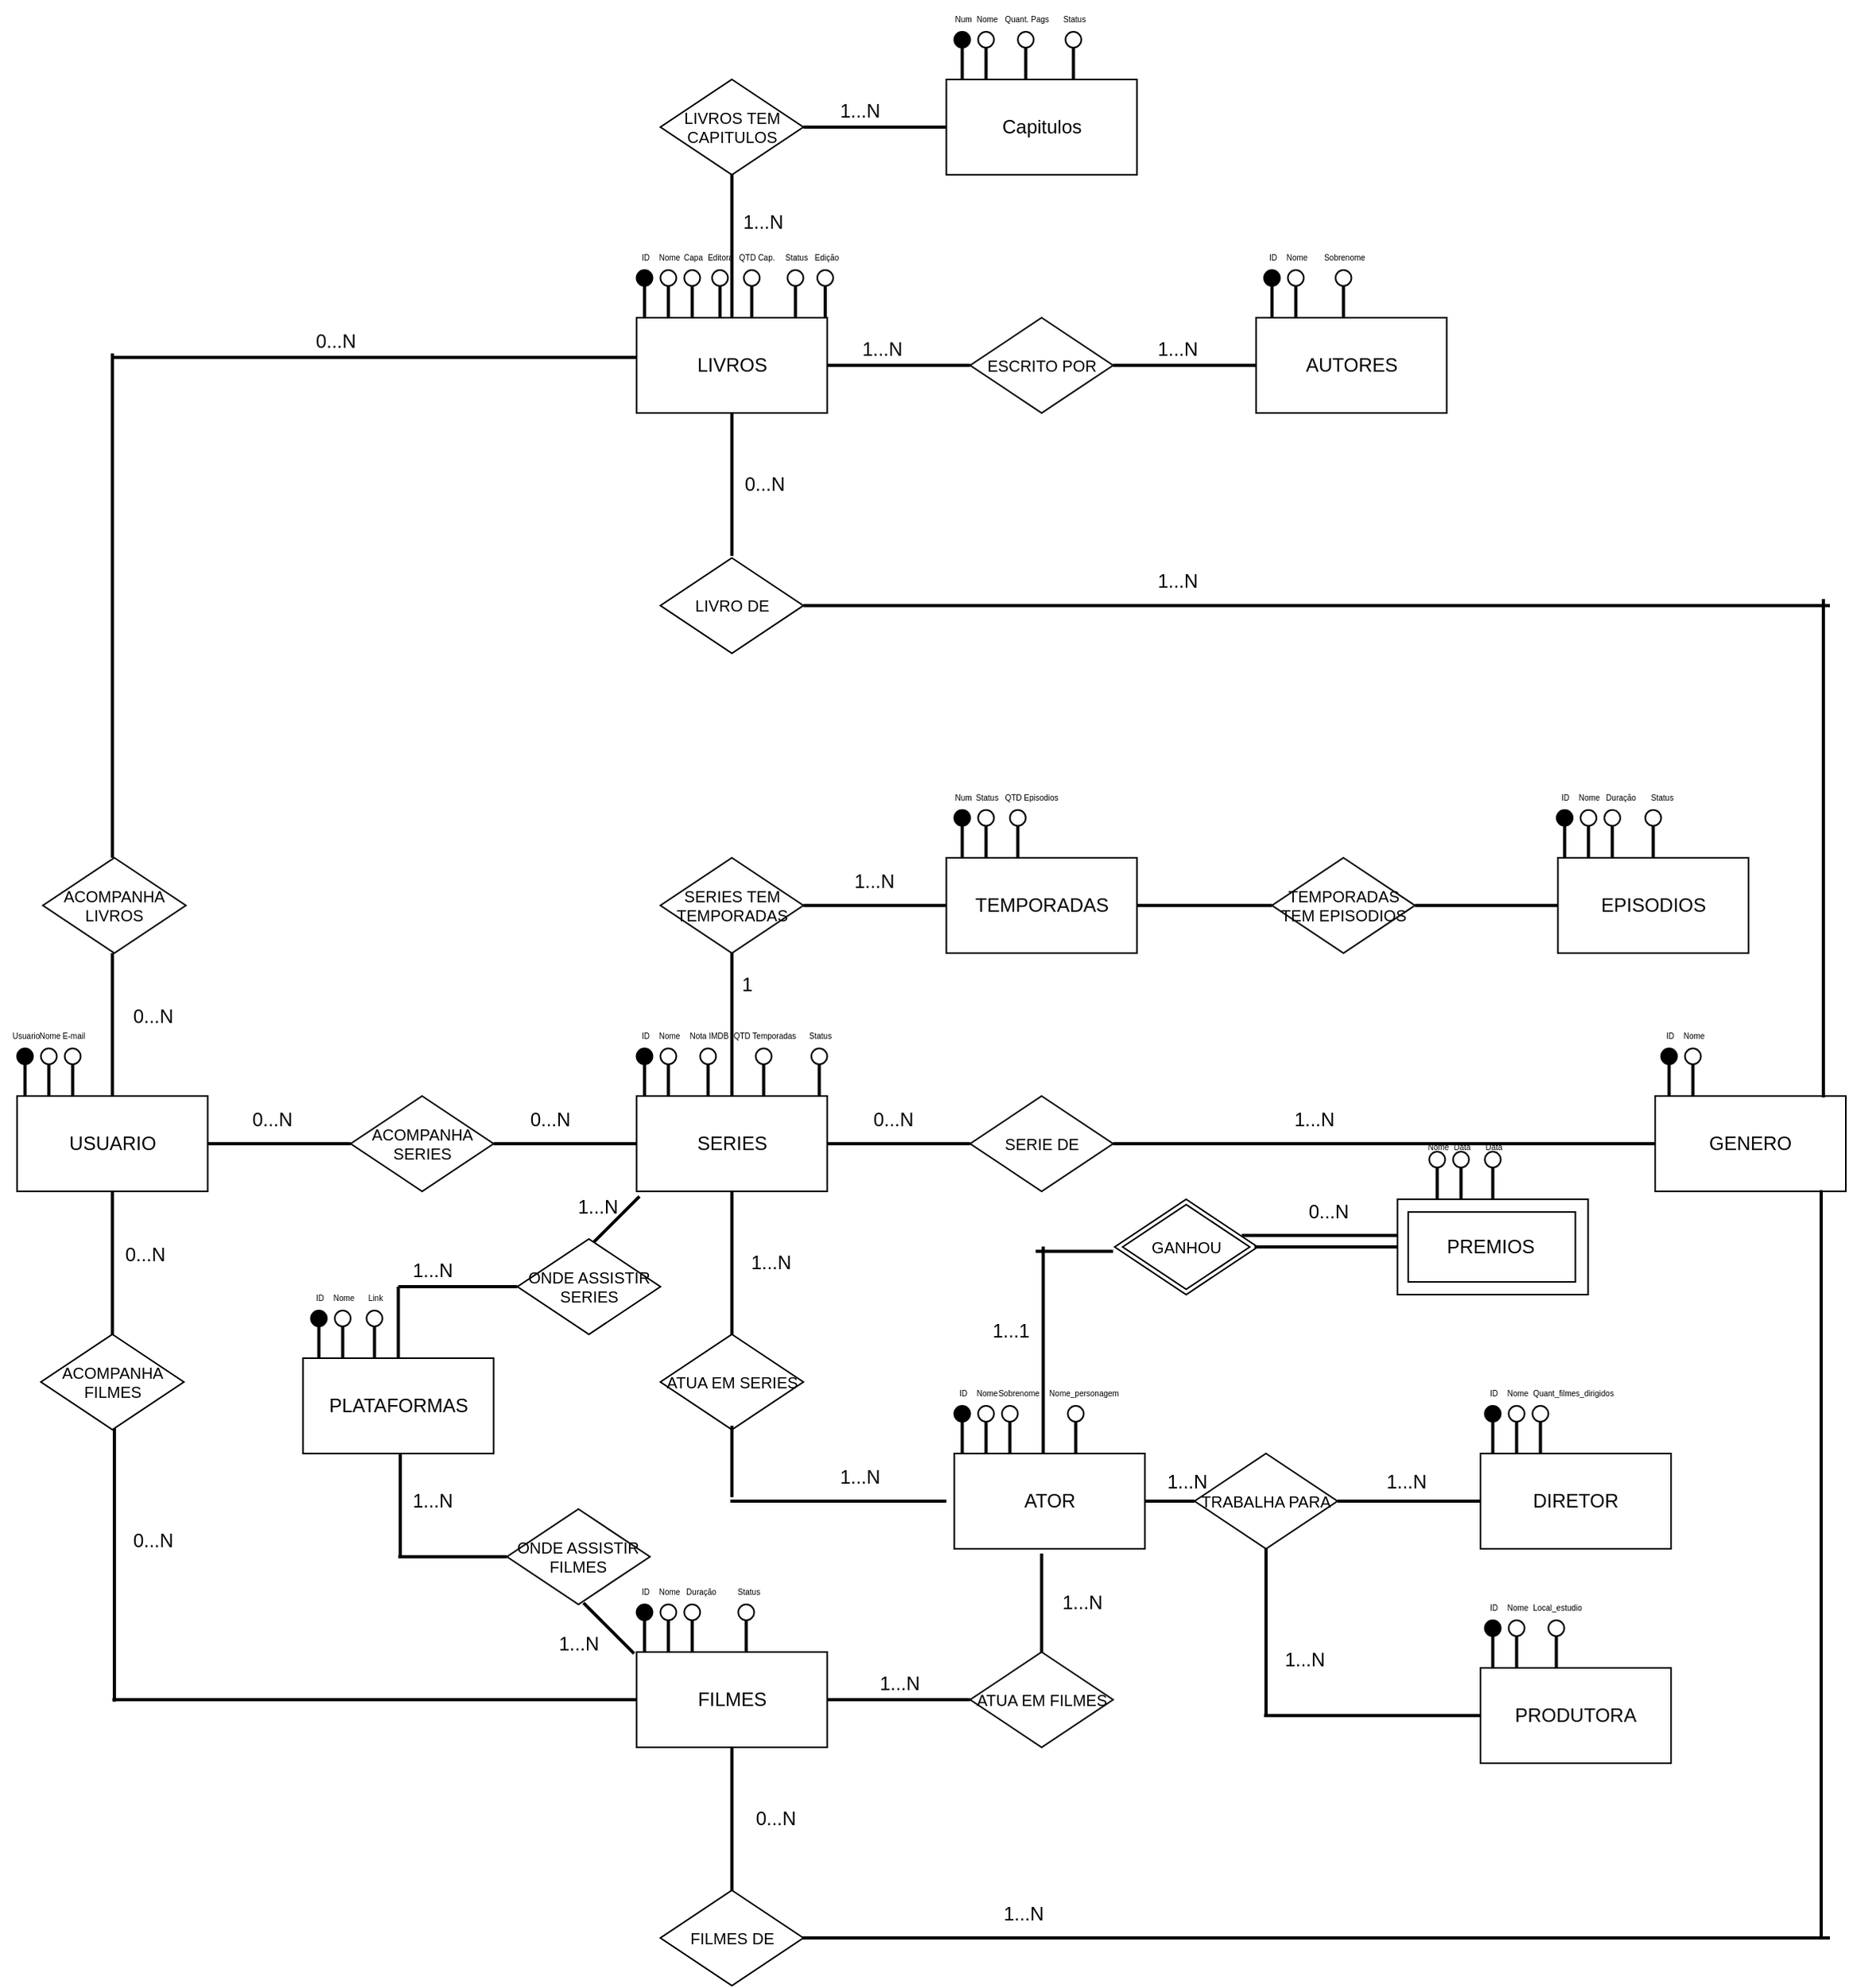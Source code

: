 <mxfile version="15.5.6" type="device"><diagram id="FhqK26dGD_tRWgNJcANQ" name="Page-1"><mxGraphModel dx="973" dy="522" grid="1" gridSize="10" guides="1" tooltips="1" connect="1" arrows="1" fold="1" page="1" pageScale="1" pageWidth="1200" pageHeight="1920" math="0" shadow="0"><root><mxCell id="0"/><mxCell id="1" parent="0"/><mxCell id="alQn8loE-eCdMeMLhMl_-1" value="USUARIO" style="rounded=0;whiteSpace=wrap;html=1;" parent="1" vertex="1"><mxGeometry x="18.75" y="700" width="120" height="60" as="geometry"/></mxCell><mxCell id="alQn8loE-eCdMeMLhMl_-7" value="" style="line;strokeWidth=2;html=1;rotation=-90;" parent="1" vertex="1"><mxGeometry x="13.75" y="685" width="20" height="10" as="geometry"/></mxCell><mxCell id="alQn8loE-eCdMeMLhMl_-8" value="" style="ellipse;whiteSpace=wrap;html=1;aspect=fixed;fillColor=#000000;" parent="1" vertex="1"><mxGeometry x="18.75" y="670" width="10" height="10" as="geometry"/></mxCell><mxCell id="alQn8loE-eCdMeMLhMl_-9" value="" style="line;strokeWidth=2;html=1;rotation=-90;" parent="1" vertex="1"><mxGeometry x="28.75" y="685" width="20" height="10" as="geometry"/></mxCell><mxCell id="alQn8loE-eCdMeMLhMl_-10" value="" style="ellipse;whiteSpace=wrap;html=1;aspect=fixed;" parent="1" vertex="1"><mxGeometry x="33.75" y="670" width="10" height="10" as="geometry"/></mxCell><mxCell id="alQn8loE-eCdMeMLhMl_-11" value="&lt;font style=&quot;font-size: 5px&quot;&gt;Usuario&lt;/font&gt;" style="text;html=1;align=center;verticalAlign=middle;resizable=0;points=[];autosize=1;strokeColor=none;fillColor=none;" parent="1" vertex="1"><mxGeometry x="8.75" y="650" width="30" height="20" as="geometry"/></mxCell><mxCell id="alQn8loE-eCdMeMLhMl_-12" value="&lt;font style=&quot;font-size: 5px&quot;&gt;Nome&lt;/font&gt;" style="text;html=1;align=center;verticalAlign=middle;resizable=0;points=[];autosize=1;strokeColor=none;fillColor=none;" parent="1" vertex="1"><mxGeometry x="23.75" y="650" width="30" height="20" as="geometry"/></mxCell><mxCell id="alQn8loE-eCdMeMLhMl_-15" value="" style="line;strokeWidth=2;html=1;fontSize=5;fillColor=#FFFFFF;" parent="1" vertex="1"><mxGeometry x="138.75" y="725" width="90" height="10" as="geometry"/></mxCell><mxCell id="crz9OLznxYXrLXyvJfc8-2" value="SERIES" style="rounded=0;whiteSpace=wrap;html=1;" parent="1" vertex="1"><mxGeometry x="408.75" y="700" width="120" height="60" as="geometry"/></mxCell><mxCell id="crz9OLznxYXrLXyvJfc8-13" value="" style="line;strokeWidth=2;html=1;fontSize=5;fillColor=#FFFFFF;" parent="1" vertex="1"><mxGeometry x="528.75" y="1075" width="90" height="10" as="geometry"/></mxCell><mxCell id="crz9OLznxYXrLXyvJfc8-27" value="&lt;font size=&quot;1&quot;&gt;ACOMPANHA&lt;br&gt;SERIES&lt;br&gt;&lt;/font&gt;" style="rhombus;whiteSpace=wrap;html=1;fontSize=5;fillColor=#FFFFFF;" parent="1" vertex="1"><mxGeometry x="228.75" y="700" width="90" height="60" as="geometry"/></mxCell><mxCell id="crz9OLznxYXrLXyvJfc8-28" value="" style="line;strokeWidth=2;html=1;fontSize=5;fillColor=#FFFFFF;" parent="1" vertex="1"><mxGeometry x="318.75" y="725" width="90" height="10" as="geometry"/></mxCell><mxCell id="crz9OLznxYXrLXyvJfc8-30" value="&lt;font size=&quot;1&quot;&gt;ATUA EM SERIES&lt;/font&gt;" style="rhombus;whiteSpace=wrap;html=1;fontSize=5;fillColor=#FFFFFF;" parent="1" vertex="1"><mxGeometry x="423.75" y="850" width="90" height="60" as="geometry"/></mxCell><mxCell id="crz9OLznxYXrLXyvJfc8-31" value="" style="line;strokeWidth=2;html=1;fontSize=5;fillColor=#FFFFFF;" parent="1" vertex="1"><mxGeometry x="467.75" y="950" width="136" height="10" as="geometry"/></mxCell><mxCell id="crz9OLznxYXrLXyvJfc8-32" value="ATOR" style="rounded=0;whiteSpace=wrap;html=1;" parent="1" vertex="1"><mxGeometry x="608.75" y="925" width="120" height="60" as="geometry"/></mxCell><mxCell id="crz9OLznxYXrLXyvJfc8-34" value="" style="line;strokeWidth=2;html=1;fontSize=5;fillColor=#FFFFFF;" parent="1" vertex="1"><mxGeometry x="513.75" y="575" width="90" height="10" as="geometry"/></mxCell><mxCell id="crz9OLznxYXrLXyvJfc8-35" value="&lt;font size=&quot;1&quot;&gt;SERIES TEM TEMPORADAS&lt;/font&gt;" style="rhombus;whiteSpace=wrap;html=1;fontSize=5;fillColor=#FFFFFF;" parent="1" vertex="1"><mxGeometry x="423.75" y="550" width="90" height="60" as="geometry"/></mxCell><mxCell id="crz9OLznxYXrLXyvJfc8-36" value="" style="line;strokeWidth=2;html=1;fontSize=5;fillColor=#FFFFFF;" parent="1" vertex="1"><mxGeometry x="718.75" y="575" width="90" height="10" as="geometry"/></mxCell><mxCell id="crz9OLznxYXrLXyvJfc8-37" value="" style="line;strokeWidth=2;html=1;fontSize=5;fillColor=#FFFFFF;rotation=-90;" parent="1" vertex="1"><mxGeometry x="423.75" y="650" width="90" height="10" as="geometry"/></mxCell><mxCell id="crz9OLznxYXrLXyvJfc8-38" value="TEMPORADAS" style="rounded=0;whiteSpace=wrap;html=1;" parent="1" vertex="1"><mxGeometry x="603.75" y="550" width="120" height="60" as="geometry"/></mxCell><mxCell id="crz9OLznxYXrLXyvJfc8-40" value="&lt;font size=&quot;1&quot;&gt;TEMPORADAS TEM EPISODIOS&lt;/font&gt;" style="rhombus;whiteSpace=wrap;html=1;fontSize=5;fillColor=#FFFFFF;" parent="1" vertex="1"><mxGeometry x="808.75" y="550" width="90" height="60" as="geometry"/></mxCell><mxCell id="crz9OLznxYXrLXyvJfc8-41" value="" style="line;strokeWidth=2;html=1;fontSize=5;fillColor=#FFFFFF;" parent="1" vertex="1"><mxGeometry x="898.75" y="575" width="90" height="10" as="geometry"/></mxCell><mxCell id="crz9OLznxYXrLXyvJfc8-42" value="EPISODIOS" style="rounded=0;whiteSpace=wrap;html=1;" parent="1" vertex="1"><mxGeometry x="988.75" y="550" width="120" height="60" as="geometry"/></mxCell><mxCell id="crz9OLznxYXrLXyvJfc8-46" value="GENERO" style="rounded=0;whiteSpace=wrap;html=1;" parent="1" vertex="1"><mxGeometry x="1050" y="700" width="120" height="60" as="geometry"/></mxCell><mxCell id="crz9OLznxYXrLXyvJfc8-47" value="" style="line;strokeWidth=2;html=1;fontSize=5;fillColor=#FFFFFF;rotation=-90;" parent="1" vertex="1"><mxGeometry x="-6.25" y="990" width="172.5" height="10" as="geometry"/></mxCell><mxCell id="crz9OLznxYXrLXyvJfc8-48" value="FILMES" style="rounded=0;whiteSpace=wrap;html=1;" parent="1" vertex="1"><mxGeometry x="408.75" y="1050" width="120" height="60" as="geometry"/></mxCell><mxCell id="crz9OLznxYXrLXyvJfc8-49" value="" style="line;strokeWidth=2;html=1;fontSize=5;fillColor=#FFFFFF;" parent="1" vertex="1"><mxGeometry x="78.75" y="1075" width="330" height="10" as="geometry"/></mxCell><mxCell id="crz9OLznxYXrLXyvJfc8-53" value="" style="line;strokeWidth=2;html=1;fontSize=5;fillColor=#FFFFFF;rotation=-90;" parent="1" vertex="1"><mxGeometry x="423.75" y="1150" width="90" height="10" as="geometry"/></mxCell><mxCell id="crz9OLznxYXrLXyvJfc8-54" value="" style="line;strokeWidth=2;html=1;fontSize=5;fillColor=#FFFFFF;rotation=-90;" parent="1" vertex="1"><mxGeometry x="632.26" y="1014.46" width="62.97" height="10" as="geometry"/></mxCell><mxCell id="crz9OLznxYXrLXyvJfc8-55" value="" style="line;strokeWidth=2;html=1;fontSize=5;fillColor=#FFFFFF;rotation=90;" parent="1" vertex="1"><mxGeometry x="33.75" y="800" width="90" height="10" as="geometry"/></mxCell><mxCell id="crz9OLznxYXrLXyvJfc8-56" value="&lt;font size=&quot;1&quot;&gt;ACOMPANHA&lt;br&gt;FILMES&lt;br&gt;&lt;/font&gt;" style="rhombus;whiteSpace=wrap;html=1;fontSize=5;fillColor=#FFFFFF;" parent="1" vertex="1"><mxGeometry x="33.75" y="850" width="90" height="60" as="geometry"/></mxCell><mxCell id="crz9OLznxYXrLXyvJfc8-78" value="" style="line;strokeWidth=2;html=1;fontSize=5;fillColor=#FFFFFF;rotation=-90;" parent="1" vertex="1"><mxGeometry x="446.25" y="925" width="45" height="10" as="geometry"/></mxCell><mxCell id="crz9OLznxYXrLXyvJfc8-80" value="&lt;font size=&quot;1&quot;&gt;GANHOU&lt;/font&gt;" style="rhombus;whiteSpace=wrap;html=1;fontSize=5;fillColor=#FFFFFF;" parent="1" vertex="1"><mxGeometry x="709.74" y="765" width="90" height="60" as="geometry"/></mxCell><mxCell id="crz9OLznxYXrLXyvJfc8-81" value="" style="line;strokeWidth=2;html=1;fontSize=5;fillColor=#FFFFFF;" parent="1" vertex="1"><mxGeometry x="728.75" y="950" width="31.25" height="10" as="geometry"/></mxCell><mxCell id="crz9OLznxYXrLXyvJfc8-82" value="PREMIOS" style="rounded=0;whiteSpace=wrap;html=1;" parent="1" vertex="1"><mxGeometry x="887.75" y="765" width="120" height="60" as="geometry"/></mxCell><mxCell id="crz9OLznxYXrLXyvJfc8-83" value="" style="line;strokeWidth=2;html=1;fontSize=5;fillColor=#FFFFFF;rotation=0;" parent="1" vertex="1"><mxGeometry x="797.75" y="790" width="90" height="10" as="geometry"/></mxCell><mxCell id="crz9OLznxYXrLXyvJfc8-85" value="&lt;font size=&quot;1&quot;&gt;ACOMPANHA&lt;br&gt;LIVROS&lt;br&gt;&lt;/font&gt;" style="rhombus;whiteSpace=wrap;html=1;fontSize=5;fillColor=#FFFFFF;" parent="1" vertex="1"><mxGeometry x="35" y="550" width="90" height="60" as="geometry"/></mxCell><mxCell id="crz9OLznxYXrLXyvJfc8-86" value="" style="line;strokeWidth=2;html=1;fontSize=5;fillColor=#FFFFFF;rotation=90;" parent="1" vertex="1"><mxGeometry x="33.75" y="650" width="90" height="10" as="geometry"/></mxCell><mxCell id="crz9OLznxYXrLXyvJfc8-87" value="" style="line;strokeWidth=2;html=1;fontSize=5;fillColor=#FFFFFF;rotation=90;" parent="1" vertex="1"><mxGeometry x="-80" y="386.25" width="317.5" height="10" as="geometry"/></mxCell><mxCell id="crz9OLznxYXrLXyvJfc8-88" value="" style="line;strokeWidth=2;html=1;fontSize=5;fillColor=#FFFFFF;" parent="1" vertex="1"><mxGeometry x="78.75" y="230" width="330" height="10" as="geometry"/></mxCell><mxCell id="crz9OLznxYXrLXyvJfc8-89" value="LIVROS" style="rounded=0;whiteSpace=wrap;html=1;" parent="1" vertex="1"><mxGeometry x="408.75" y="210" width="120" height="60" as="geometry"/></mxCell><mxCell id="crz9OLznxYXrLXyvJfc8-90" value="" style="line;strokeWidth=2;html=1;fontSize=5;fillColor=#FFFFFF;" parent="1" vertex="1"><mxGeometry x="528.75" y="235" width="90" height="10" as="geometry"/></mxCell><mxCell id="crz9OLznxYXrLXyvJfc8-91" value="&lt;font size=&quot;1&quot;&gt;ESCRITO POR&lt;/font&gt;" style="rhombus;whiteSpace=wrap;html=1;fontSize=5;fillColor=#FFFFFF;" parent="1" vertex="1"><mxGeometry x="618.75" y="210" width="90" height="60" as="geometry"/></mxCell><mxCell id="crz9OLznxYXrLXyvJfc8-92" value="" style="line;strokeWidth=2;html=1;fontSize=5;fillColor=#FFFFFF;" parent="1" vertex="1"><mxGeometry x="708.75" y="235" width="90" height="10" as="geometry"/></mxCell><mxCell id="crz9OLznxYXrLXyvJfc8-93" value="AUTORES" style="rounded=0;whiteSpace=wrap;html=1;" parent="1" vertex="1"><mxGeometry x="798.75" y="210" width="120" height="60" as="geometry"/></mxCell><mxCell id="crz9OLznxYXrLXyvJfc8-94" value="" style="line;strokeWidth=2;html=1;fontSize=5;fillColor=#FFFFFF;rotation=-90;" parent="1" vertex="1"><mxGeometry x="423.75" y="800" width="90" height="10" as="geometry"/></mxCell><mxCell id="crz9OLznxYXrLXyvJfc8-96" value="" style="line;strokeWidth=2;html=1;fontSize=5;fillColor=#FFFFFF;" parent="1" vertex="1"><mxGeometry x="528.75" y="725" width="90" height="10" as="geometry"/></mxCell><mxCell id="crz9OLznxYXrLXyvJfc8-97" value="&lt;font size=&quot;1&quot;&gt;SERIE DE&lt;/font&gt;" style="rhombus;whiteSpace=wrap;html=1;fontSize=5;fillColor=#FFFFFF;" parent="1" vertex="1"><mxGeometry x="618.75" y="700" width="90" height="60" as="geometry"/></mxCell><mxCell id="crz9OLznxYXrLXyvJfc8-98" value="" style="line;strokeWidth=2;html=1;fontSize=5;fillColor=#FFFFFF;" parent="1" vertex="1"><mxGeometry x="708.75" y="725" width="341.25" height="10" as="geometry"/></mxCell><mxCell id="crz9OLznxYXrLXyvJfc8-100" value="" style="line;strokeWidth=2;html=1;fontSize=5;fillColor=#FFFFFF;" parent="1" vertex="1"><mxGeometry x="508.75" y="1225" width="651.25" height="10" as="geometry"/></mxCell><mxCell id="crz9OLznxYXrLXyvJfc8-101" value="" style="line;strokeWidth=2;html=1;fontSize=5;fillColor=#FFFFFF;rotation=-90;" parent="1" vertex="1"><mxGeometry x="918.75" y="990" width="471.48" height="10" as="geometry"/></mxCell><mxCell id="crz9OLznxYXrLXyvJfc8-102" value="&lt;font size=&quot;1&quot;&gt;FILMES DE&lt;/font&gt;" style="rhombus;whiteSpace=wrap;html=1;fontSize=5;fillColor=#FFFFFF;" parent="1" vertex="1"><mxGeometry x="423.75" y="1200" width="90" height="60" as="geometry"/></mxCell><mxCell id="crz9OLznxYXrLXyvJfc8-103" value="" style="line;strokeWidth=2;html=1;fontSize=5;fillColor=#FFFFFF;rotation=-90;" parent="1" vertex="1"><mxGeometry x="423.75" y="310" width="90" height="10" as="geometry"/></mxCell><mxCell id="crz9OLznxYXrLXyvJfc8-104" value="&lt;font size=&quot;1&quot;&gt;LIVRO DE&lt;/font&gt;" style="rhombus;whiteSpace=wrap;html=1;fontSize=5;fillColor=#FFFFFF;" parent="1" vertex="1"><mxGeometry x="423.75" y="361.25" width="90" height="60" as="geometry"/></mxCell><mxCell id="crz9OLznxYXrLXyvJfc8-105" value="" style="line;strokeWidth=2;html=1;fontSize=5;fillColor=#FFFFFF;" parent="1" vertex="1"><mxGeometry x="513.75" y="386.25" width="646.25" height="10" as="geometry"/></mxCell><mxCell id="crz9OLznxYXrLXyvJfc8-106" value="" style="line;strokeWidth=2;html=1;fontSize=5;fillColor=#FFFFFF;rotation=-90;" parent="1" vertex="1"><mxGeometry x="999.01" y="539.01" width="313.75" height="10" as="geometry"/></mxCell><mxCell id="crz9OLznxYXrLXyvJfc8-107" value="&lt;font size=&quot;1&quot;&gt;ATUA EM FILMES&lt;/font&gt;" style="rhombus;whiteSpace=wrap;html=1;fontSize=5;fillColor=#FFFFFF;" parent="1" vertex="1"><mxGeometry x="618.75" y="1050" width="90" height="60" as="geometry"/></mxCell><mxCell id="qUfyD8qIqH7viFCoF7oH-1" value="" style="line;strokeWidth=2;html=1;rotation=-90;" parent="1" vertex="1"><mxGeometry x="43.75" y="685" width="20" height="10" as="geometry"/></mxCell><mxCell id="qUfyD8qIqH7viFCoF7oH-2" value="" style="ellipse;whiteSpace=wrap;html=1;aspect=fixed;" parent="1" vertex="1"><mxGeometry x="48.75" y="670" width="10" height="10" as="geometry"/></mxCell><mxCell id="qUfyD8qIqH7viFCoF7oH-3" value="&lt;font style=&quot;font-size: 5px&quot;&gt;E-mail&lt;/font&gt;" style="text;html=1;align=center;verticalAlign=middle;resizable=0;points=[];autosize=1;strokeColor=none;fillColor=none;" parent="1" vertex="1"><mxGeometry x="38.75" y="650" width="30" height="20" as="geometry"/></mxCell><mxCell id="qUfyD8qIqH7viFCoF7oH-4" value="" style="line;strokeWidth=2;html=1;rotation=-90;" parent="1" vertex="1"><mxGeometry x="403.75" y="195" width="20" height="10" as="geometry"/></mxCell><mxCell id="qUfyD8qIqH7viFCoF7oH-5" value="" style="ellipse;whiteSpace=wrap;html=1;aspect=fixed;fillColor=#000000;" parent="1" vertex="1"><mxGeometry x="408.75" y="180" width="10" height="10" as="geometry"/></mxCell><mxCell id="qUfyD8qIqH7viFCoF7oH-6" value="" style="line;strokeWidth=2;html=1;rotation=-90;" parent="1" vertex="1"><mxGeometry x="418.75" y="195" width="20" height="10" as="geometry"/></mxCell><mxCell id="qUfyD8qIqH7viFCoF7oH-7" value="" style="ellipse;whiteSpace=wrap;html=1;aspect=fixed;" parent="1" vertex="1"><mxGeometry x="423.75" y="180" width="10" height="10" as="geometry"/></mxCell><mxCell id="qUfyD8qIqH7viFCoF7oH-8" value="&lt;font style=&quot;font-size: 5px&quot;&gt;ID&lt;/font&gt;" style="text;html=1;align=center;verticalAlign=middle;resizable=0;points=[];autosize=1;strokeColor=none;fillColor=none;" parent="1" vertex="1"><mxGeometry x="403.75" y="160" width="20" height="20" as="geometry"/></mxCell><mxCell id="qUfyD8qIqH7viFCoF7oH-9" value="&lt;font style=&quot;font-size: 5px&quot;&gt;Nome&lt;/font&gt;" style="text;html=1;align=center;verticalAlign=middle;resizable=0;points=[];autosize=1;strokeColor=none;fillColor=none;" parent="1" vertex="1"><mxGeometry x="413.75" y="160" width="30" height="20" as="geometry"/></mxCell><mxCell id="qUfyD8qIqH7viFCoF7oH-10" value="" style="line;strokeWidth=2;html=1;rotation=-90;" parent="1" vertex="1"><mxGeometry x="433.75" y="195" width="20" height="10" as="geometry"/></mxCell><mxCell id="qUfyD8qIqH7viFCoF7oH-11" value="" style="ellipse;whiteSpace=wrap;html=1;aspect=fixed;" parent="1" vertex="1"><mxGeometry x="438.75" y="180" width="10" height="10" as="geometry"/></mxCell><mxCell id="qUfyD8qIqH7viFCoF7oH-12" value="&lt;font style=&quot;font-size: 5px&quot;&gt;Capa&lt;/font&gt;" style="text;html=1;align=center;verticalAlign=middle;resizable=0;points=[];autosize=1;strokeColor=none;fillColor=none;" parent="1" vertex="1"><mxGeometry x="428.75" y="160" width="30" height="20" as="geometry"/></mxCell><mxCell id="qUfyD8qIqH7viFCoF7oH-13" value="" style="line;strokeWidth=2;html=1;rotation=-90;" parent="1" vertex="1"><mxGeometry x="798.75" y="195" width="20" height="10" as="geometry"/></mxCell><mxCell id="qUfyD8qIqH7viFCoF7oH-14" value="" style="ellipse;whiteSpace=wrap;html=1;aspect=fixed;fillColor=#000000;" parent="1" vertex="1"><mxGeometry x="803.75" y="180" width="10" height="10" as="geometry"/></mxCell><mxCell id="qUfyD8qIqH7viFCoF7oH-15" value="" style="line;strokeWidth=2;html=1;rotation=-90;" parent="1" vertex="1"><mxGeometry x="813.75" y="195" width="20" height="10" as="geometry"/></mxCell><mxCell id="qUfyD8qIqH7viFCoF7oH-16" value="" style="ellipse;whiteSpace=wrap;html=1;aspect=fixed;" parent="1" vertex="1"><mxGeometry x="818.75" y="180" width="10" height="10" as="geometry"/></mxCell><mxCell id="qUfyD8qIqH7viFCoF7oH-17" value="&lt;font style=&quot;font-size: 5px&quot;&gt;ID&lt;/font&gt;" style="text;html=1;align=center;verticalAlign=middle;resizable=0;points=[];autosize=1;strokeColor=none;fillColor=none;" parent="1" vertex="1"><mxGeometry x="798.75" y="160" width="20" height="20" as="geometry"/></mxCell><mxCell id="qUfyD8qIqH7viFCoF7oH-18" value="&lt;font style=&quot;font-size: 5px&quot;&gt;Nome&lt;/font&gt;" style="text;html=1;align=center;verticalAlign=middle;resizable=0;points=[];autosize=1;strokeColor=none;fillColor=none;" parent="1" vertex="1"><mxGeometry x="808.75" y="160" width="30" height="20" as="geometry"/></mxCell><mxCell id="qUfyD8qIqH7viFCoF7oH-19" value="" style="line;strokeWidth=2;html=1;rotation=-90;" parent="1" vertex="1"><mxGeometry x="843.75" y="195" width="20" height="10" as="geometry"/></mxCell><mxCell id="qUfyD8qIqH7viFCoF7oH-20" value="" style="ellipse;whiteSpace=wrap;html=1;aspect=fixed;" parent="1" vertex="1"><mxGeometry x="848.75" y="180" width="10" height="10" as="geometry"/></mxCell><mxCell id="qUfyD8qIqH7viFCoF7oH-21" value="&lt;font style=&quot;font-size: 5px&quot;&gt;Sobrenome&lt;/font&gt;" style="text;html=1;align=center;verticalAlign=middle;resizable=0;points=[];autosize=1;strokeColor=none;fillColor=none;" parent="1" vertex="1"><mxGeometry x="833.75" y="160" width="40" height="20" as="geometry"/></mxCell><mxCell id="qUfyD8qIqH7viFCoF7oH-22" value="" style="line;strokeWidth=2;html=1;rotation=-90;" parent="1" vertex="1"><mxGeometry x="1048.75" y="685" width="20" height="10" as="geometry"/></mxCell><mxCell id="qUfyD8qIqH7viFCoF7oH-23" value="" style="ellipse;whiteSpace=wrap;html=1;aspect=fixed;fillColor=#000000;" parent="1" vertex="1"><mxGeometry x="1053.75" y="670" width="10" height="10" as="geometry"/></mxCell><mxCell id="qUfyD8qIqH7viFCoF7oH-24" value="" style="line;strokeWidth=2;html=1;rotation=-90;" parent="1" vertex="1"><mxGeometry x="1063.75" y="685" width="20" height="10" as="geometry"/></mxCell><mxCell id="qUfyD8qIqH7viFCoF7oH-25" value="" style="ellipse;whiteSpace=wrap;html=1;aspect=fixed;" parent="1" vertex="1"><mxGeometry x="1068.75" y="670" width="10" height="10" as="geometry"/></mxCell><mxCell id="qUfyD8qIqH7viFCoF7oH-26" value="&lt;font style=&quot;font-size: 5px&quot;&gt;ID&lt;/font&gt;" style="text;html=1;align=center;verticalAlign=middle;resizable=0;points=[];autosize=1;strokeColor=none;fillColor=none;" parent="1" vertex="1"><mxGeometry x="1048.75" y="650" width="20" height="20" as="geometry"/></mxCell><mxCell id="qUfyD8qIqH7viFCoF7oH-27" value="&lt;font style=&quot;font-size: 5px&quot;&gt;Nome&lt;/font&gt;" style="text;html=1;align=center;verticalAlign=middle;resizable=0;points=[];autosize=1;strokeColor=none;fillColor=none;" parent="1" vertex="1"><mxGeometry x="1058.75" y="650" width="30" height="20" as="geometry"/></mxCell><mxCell id="qUfyD8qIqH7viFCoF7oH-40" value="" style="line;strokeWidth=2;html=1;rotation=-90;" parent="1" vertex="1"><mxGeometry x="403.75" y="685" width="20" height="10" as="geometry"/></mxCell><mxCell id="qUfyD8qIqH7viFCoF7oH-41" value="" style="ellipse;whiteSpace=wrap;html=1;aspect=fixed;fillColor=#000000;" parent="1" vertex="1"><mxGeometry x="408.75" y="670" width="10" height="10" as="geometry"/></mxCell><mxCell id="qUfyD8qIqH7viFCoF7oH-42" value="" style="line;strokeWidth=2;html=1;rotation=-90;" parent="1" vertex="1"><mxGeometry x="418.75" y="685" width="20" height="10" as="geometry"/></mxCell><mxCell id="qUfyD8qIqH7viFCoF7oH-43" value="" style="ellipse;whiteSpace=wrap;html=1;aspect=fixed;" parent="1" vertex="1"><mxGeometry x="423.75" y="670" width="10" height="10" as="geometry"/></mxCell><mxCell id="qUfyD8qIqH7viFCoF7oH-44" value="&lt;font style=&quot;font-size: 5px&quot;&gt;ID&lt;/font&gt;" style="text;html=1;align=center;verticalAlign=middle;resizable=0;points=[];autosize=1;strokeColor=none;fillColor=none;" parent="1" vertex="1"><mxGeometry x="403.75" y="650" width="20" height="20" as="geometry"/></mxCell><mxCell id="qUfyD8qIqH7viFCoF7oH-45" value="&lt;font style=&quot;font-size: 5px&quot;&gt;Nome&lt;/font&gt;" style="text;html=1;align=center;verticalAlign=middle;resizable=0;points=[];autosize=1;strokeColor=none;fillColor=none;" parent="1" vertex="1"><mxGeometry x="413.75" y="650" width="30" height="20" as="geometry"/></mxCell><mxCell id="qUfyD8qIqH7viFCoF7oH-46" value="" style="line;strokeWidth=2;html=1;rotation=-90;" parent="1" vertex="1"><mxGeometry x="443.75" y="685" width="20" height="10" as="geometry"/></mxCell><mxCell id="qUfyD8qIqH7viFCoF7oH-47" value="" style="ellipse;whiteSpace=wrap;html=1;aspect=fixed;" parent="1" vertex="1"><mxGeometry x="448.75" y="670" width="10" height="10" as="geometry"/></mxCell><mxCell id="qUfyD8qIqH7viFCoF7oH-50" value="&lt;font style=&quot;font-size: 5px&quot;&gt;Nota IMDB&lt;/font&gt;" style="text;html=1;align=center;verticalAlign=middle;resizable=0;points=[];autosize=1;strokeColor=none;fillColor=none;" parent="1" vertex="1"><mxGeometry x="433.75" y="650" width="40" height="20" as="geometry"/></mxCell><mxCell id="qUfyD8qIqH7viFCoF7oH-51" value="" style="line;strokeWidth=2;html=1;rotation=-90;" parent="1" vertex="1"><mxGeometry x="603.75" y="534.87" width="20" height="10" as="geometry"/></mxCell><mxCell id="qUfyD8qIqH7viFCoF7oH-52" value="" style="ellipse;whiteSpace=wrap;html=1;aspect=fixed;fillColor=#000000;" parent="1" vertex="1"><mxGeometry x="608.75" y="519.87" width="10" height="10" as="geometry"/></mxCell><mxCell id="qUfyD8qIqH7viFCoF7oH-53" value="" style="line;strokeWidth=2;html=1;rotation=-90;" parent="1" vertex="1"><mxGeometry x="618.75" y="534.87" width="20" height="10" as="geometry"/></mxCell><mxCell id="qUfyD8qIqH7viFCoF7oH-54" value="" style="ellipse;whiteSpace=wrap;html=1;aspect=fixed;" parent="1" vertex="1"><mxGeometry x="623.75" y="519.87" width="10" height="10" as="geometry"/></mxCell><mxCell id="qUfyD8qIqH7viFCoF7oH-55" value="&lt;font style=&quot;font-size: 5px&quot;&gt;Num&lt;/font&gt;" style="text;html=1;align=center;verticalAlign=middle;resizable=0;points=[];autosize=1;strokeColor=none;fillColor=none;" parent="1" vertex="1"><mxGeometry x="598.75" y="499.87" width="30" height="20" as="geometry"/></mxCell><mxCell id="qUfyD8qIqH7viFCoF7oH-56" value="&lt;font style=&quot;font-size: 5px&quot;&gt;Status&lt;/font&gt;" style="text;html=1;align=center;verticalAlign=middle;resizable=0;points=[];autosize=1;strokeColor=none;fillColor=none;" parent="1" vertex="1"><mxGeometry x="613.75" y="499.87" width="30" height="20" as="geometry"/></mxCell><mxCell id="qUfyD8qIqH7viFCoF7oH-57" value="" style="line;strokeWidth=2;html=1;rotation=-90;" parent="1" vertex="1"><mxGeometry x="638.75" y="534.87" width="20" height="10" as="geometry"/></mxCell><mxCell id="qUfyD8qIqH7viFCoF7oH-58" value="" style="ellipse;whiteSpace=wrap;html=1;aspect=fixed;" parent="1" vertex="1"><mxGeometry x="643.75" y="519.87" width="10" height="10" as="geometry"/></mxCell><mxCell id="qUfyD8qIqH7viFCoF7oH-60" value="" style="line;strokeWidth=2;html=1;rotation=-90;" parent="1" vertex="1"><mxGeometry x="983.01" y="534.87" width="20" height="10" as="geometry"/></mxCell><mxCell id="qUfyD8qIqH7viFCoF7oH-61" value="" style="ellipse;whiteSpace=wrap;html=1;aspect=fixed;fillColor=#000000;" parent="1" vertex="1"><mxGeometry x="988.01" y="519.87" width="10" height="10" as="geometry"/></mxCell><mxCell id="qUfyD8qIqH7viFCoF7oH-62" value="" style="line;strokeWidth=2;html=1;rotation=-90;" parent="1" vertex="1"><mxGeometry x="998.01" y="534.87" width="20" height="10" as="geometry"/></mxCell><mxCell id="qUfyD8qIqH7viFCoF7oH-63" value="" style="ellipse;whiteSpace=wrap;html=1;aspect=fixed;" parent="1" vertex="1"><mxGeometry x="1003.01" y="519.87" width="10" height="10" as="geometry"/></mxCell><mxCell id="qUfyD8qIqH7viFCoF7oH-64" value="&lt;font style=&quot;font-size: 5px&quot;&gt;ID&lt;/font&gt;" style="text;html=1;align=center;verticalAlign=middle;resizable=0;points=[];autosize=1;strokeColor=none;fillColor=none;" parent="1" vertex="1"><mxGeometry x="983.01" y="499.87" width="20" height="20" as="geometry"/></mxCell><mxCell id="qUfyD8qIqH7viFCoF7oH-65" value="&lt;font style=&quot;font-size: 5px&quot;&gt;Nome&lt;/font&gt;" style="text;html=1;align=center;verticalAlign=middle;resizable=0;points=[];autosize=1;strokeColor=none;fillColor=none;" parent="1" vertex="1"><mxGeometry x="993.01" y="499.87" width="30" height="20" as="geometry"/></mxCell><mxCell id="qUfyD8qIqH7viFCoF7oH-66" value="" style="line;strokeWidth=2;html=1;rotation=-90;" parent="1" vertex="1"><mxGeometry x="1013.01" y="534.87" width="20" height="10" as="geometry"/></mxCell><mxCell id="qUfyD8qIqH7viFCoF7oH-67" value="" style="ellipse;whiteSpace=wrap;html=1;aspect=fixed;" parent="1" vertex="1"><mxGeometry x="1018.01" y="519.87" width="10" height="10" as="geometry"/></mxCell><mxCell id="qUfyD8qIqH7viFCoF7oH-68" value="&lt;font style=&quot;font-size: 5px&quot;&gt;QTD Episodios&lt;/font&gt;" style="text;html=1;align=center;verticalAlign=middle;resizable=0;points=[];autosize=1;strokeColor=none;fillColor=none;" parent="1" vertex="1"><mxGeometry x="632.26" y="499.87" width="50" height="20" as="geometry"/></mxCell><mxCell id="qUfyD8qIqH7viFCoF7oH-69" value="" style="line;strokeWidth=2;html=1;rotation=-90;" parent="1" vertex="1"><mxGeometry x="478.75" y="685" width="20" height="10" as="geometry"/></mxCell><mxCell id="qUfyD8qIqH7viFCoF7oH-70" value="" style="ellipse;whiteSpace=wrap;html=1;aspect=fixed;" parent="1" vertex="1"><mxGeometry x="483.75" y="670" width="10" height="10" as="geometry"/></mxCell><mxCell id="qUfyD8qIqH7viFCoF7oH-71" value="&lt;font style=&quot;font-size: 5px&quot;&gt;QTD Temporadas&lt;/font&gt;" style="text;html=1;align=center;verticalAlign=middle;resizable=0;points=[];autosize=1;strokeColor=none;fillColor=none;" parent="1" vertex="1"><mxGeometry x="463.75" y="650" width="50" height="20" as="geometry"/></mxCell><mxCell id="qUfyD8qIqH7viFCoF7oH-72" value="&lt;font style=&quot;font-size: 5px&quot;&gt;Duração&lt;/font&gt;" style="text;html=1;align=center;verticalAlign=middle;resizable=0;points=[];autosize=1;strokeColor=none;fillColor=none;" parent="1" vertex="1"><mxGeometry x="1013.01" y="499.87" width="30" height="20" as="geometry"/></mxCell><mxCell id="qUfyD8qIqH7viFCoF7oH-73" value="" style="line;strokeWidth=2;html=1;rotation=-90;" parent="1" vertex="1"><mxGeometry x="403.75" y="1035" width="20" height="10" as="geometry"/></mxCell><mxCell id="qUfyD8qIqH7viFCoF7oH-74" value="" style="ellipse;whiteSpace=wrap;html=1;aspect=fixed;fillColor=#000000;" parent="1" vertex="1"><mxGeometry x="408.75" y="1020" width="10" height="10" as="geometry"/></mxCell><mxCell id="qUfyD8qIqH7viFCoF7oH-75" value="" style="line;strokeWidth=2;html=1;rotation=-90;" parent="1" vertex="1"><mxGeometry x="418.75" y="1035" width="20" height="10" as="geometry"/></mxCell><mxCell id="qUfyD8qIqH7viFCoF7oH-76" value="" style="ellipse;whiteSpace=wrap;html=1;aspect=fixed;" parent="1" vertex="1"><mxGeometry x="423.75" y="1020" width="10" height="10" as="geometry"/></mxCell><mxCell id="qUfyD8qIqH7viFCoF7oH-77" value="&lt;font style=&quot;font-size: 5px&quot;&gt;ID&lt;/font&gt;" style="text;html=1;align=center;verticalAlign=middle;resizable=0;points=[];autosize=1;strokeColor=none;fillColor=none;" parent="1" vertex="1"><mxGeometry x="403.75" y="1000" width="20" height="20" as="geometry"/></mxCell><mxCell id="qUfyD8qIqH7viFCoF7oH-78" value="&lt;font style=&quot;font-size: 5px&quot;&gt;Nome&lt;/font&gt;" style="text;html=1;align=center;verticalAlign=middle;resizable=0;points=[];autosize=1;strokeColor=none;fillColor=none;" parent="1" vertex="1"><mxGeometry x="413.75" y="1000" width="30" height="20" as="geometry"/></mxCell><mxCell id="qUfyD8qIqH7viFCoF7oH-79" value="" style="line;strokeWidth=2;html=1;rotation=-90;" parent="1" vertex="1"><mxGeometry x="433.75" y="1035" width="20" height="10" as="geometry"/></mxCell><mxCell id="qUfyD8qIqH7viFCoF7oH-80" value="" style="ellipse;whiteSpace=wrap;html=1;aspect=fixed;" parent="1" vertex="1"><mxGeometry x="438.75" y="1020" width="10" height="10" as="geometry"/></mxCell><mxCell id="qUfyD8qIqH7viFCoF7oH-81" value="&lt;font style=&quot;font-size: 5px&quot;&gt;Duração&lt;/font&gt;" style="text;html=1;align=center;verticalAlign=middle;resizable=0;points=[];autosize=1;strokeColor=none;fillColor=none;" parent="1" vertex="1"><mxGeometry x="433.75" y="1000" width="30" height="20" as="geometry"/></mxCell><mxCell id="qUfyD8qIqH7viFCoF7oH-82" value="" style="line;strokeWidth=2;html=1;rotation=-90;" parent="1" vertex="1"><mxGeometry x="603.75" y="910" width="20" height="10" as="geometry"/></mxCell><mxCell id="qUfyD8qIqH7viFCoF7oH-83" value="" style="ellipse;whiteSpace=wrap;html=1;aspect=fixed;fillColor=#000000;" parent="1" vertex="1"><mxGeometry x="608.75" y="895" width="10" height="10" as="geometry"/></mxCell><mxCell id="qUfyD8qIqH7viFCoF7oH-84" value="" style="line;strokeWidth=2;html=1;rotation=-90;" parent="1" vertex="1"><mxGeometry x="618.75" y="910" width="20" height="10" as="geometry"/></mxCell><mxCell id="qUfyD8qIqH7viFCoF7oH-85" value="" style="ellipse;whiteSpace=wrap;html=1;aspect=fixed;" parent="1" vertex="1"><mxGeometry x="623.75" y="895" width="10" height="10" as="geometry"/></mxCell><mxCell id="qUfyD8qIqH7viFCoF7oH-86" value="&lt;font style=&quot;font-size: 5px&quot;&gt;ID&lt;/font&gt;" style="text;html=1;align=center;verticalAlign=middle;resizable=0;points=[];autosize=1;strokeColor=none;fillColor=none;" parent="1" vertex="1"><mxGeometry x="603.75" y="875" width="20" height="20" as="geometry"/></mxCell><mxCell id="qUfyD8qIqH7viFCoF7oH-87" value="&lt;font style=&quot;font-size: 5px&quot;&gt;Nome&lt;/font&gt;" style="text;html=1;align=center;verticalAlign=middle;resizable=0;points=[];autosize=1;strokeColor=none;fillColor=none;" parent="1" vertex="1"><mxGeometry x="613.75" y="875" width="30" height="20" as="geometry"/></mxCell><mxCell id="qUfyD8qIqH7viFCoF7oH-88" value="" style="line;strokeWidth=2;html=1;rotation=-90;" parent="1" vertex="1"><mxGeometry x="633.75" y="910" width="20" height="10" as="geometry"/></mxCell><mxCell id="qUfyD8qIqH7viFCoF7oH-89" value="" style="ellipse;whiteSpace=wrap;html=1;aspect=fixed;" parent="1" vertex="1"><mxGeometry x="638.75" y="895" width="10" height="10" as="geometry"/></mxCell><mxCell id="qUfyD8qIqH7viFCoF7oH-90" value="&lt;font style=&quot;font-size: 5px&quot;&gt;Sobrenome&lt;/font&gt;" style="text;html=1;align=center;verticalAlign=middle;resizable=0;points=[];autosize=1;strokeColor=none;fillColor=none;" parent="1" vertex="1"><mxGeometry x="628.75" y="875" width="40" height="20" as="geometry"/></mxCell><mxCell id="qUfyD8qIqH7viFCoF7oH-93" value="" style="line;strokeWidth=2;html=1;rotation=-90;" parent="1" vertex="1"><mxGeometry x="902.75" y="750" width="20" height="10" as="geometry"/></mxCell><mxCell id="qUfyD8qIqH7viFCoF7oH-94" value="" style="ellipse;whiteSpace=wrap;html=1;aspect=fixed;" parent="1" vertex="1"><mxGeometry x="907.75" y="735" width="10" height="10" as="geometry"/></mxCell><mxCell id="qUfyD8qIqH7viFCoF7oH-96" value="&lt;font style=&quot;font-size: 5px&quot;&gt;Nome&lt;/font&gt;" style="text;html=1;align=center;verticalAlign=middle;resizable=0;points=[];autosize=1;strokeColor=none;fillColor=none;" parent="1" vertex="1"><mxGeometry x="897.75" y="720" width="30" height="20" as="geometry"/></mxCell><mxCell id="qUfyD8qIqH7viFCoF7oH-97" value="" style="line;strokeWidth=2;html=1;rotation=-90;" parent="1" vertex="1"><mxGeometry x="917.75" y="750" width="20" height="10" as="geometry"/></mxCell><mxCell id="qUfyD8qIqH7viFCoF7oH-98" value="" style="ellipse;whiteSpace=wrap;html=1;aspect=fixed;" parent="1" vertex="1"><mxGeometry x="922.75" y="735" width="10" height="10" as="geometry"/></mxCell><mxCell id="qUfyD8qIqH7viFCoF7oH-99" value="&lt;span style=&quot;font-size: 5px&quot;&gt;Data&lt;/span&gt;" style="text;html=1;align=center;verticalAlign=middle;resizable=0;points=[];autosize=1;strokeColor=none;fillColor=none;" parent="1" vertex="1"><mxGeometry x="912.75" y="720" width="30" height="20" as="geometry"/></mxCell><mxCell id="qUfyD8qIqH7viFCoF7oH-109" value="" style="line;strokeWidth=2;html=1;rotation=-90;" parent="1" vertex="1"><mxGeometry x="513.75" y="685" width="20" height="10" as="geometry"/></mxCell><mxCell id="qUfyD8qIqH7viFCoF7oH-110" value="" style="ellipse;whiteSpace=wrap;html=1;aspect=fixed;" parent="1" vertex="1"><mxGeometry x="518.75" y="670" width="10" height="10" as="geometry"/></mxCell><mxCell id="qUfyD8qIqH7viFCoF7oH-111" value="&lt;span style=&quot;font-size: 5px&quot;&gt;Status&lt;br&gt;&lt;/span&gt;" style="text;html=1;align=center;verticalAlign=middle;resizable=0;points=[];autosize=1;strokeColor=none;fillColor=none;" parent="1" vertex="1"><mxGeometry x="508.75" y="650" width="30" height="20" as="geometry"/></mxCell><mxCell id="qUfyD8qIqH7viFCoF7oH-112" value="" style="line;strokeWidth=2;html=1;rotation=-90;" parent="1" vertex="1"><mxGeometry x="467.75" y="1035" width="20" height="10" as="geometry"/></mxCell><mxCell id="qUfyD8qIqH7viFCoF7oH-113" value="" style="ellipse;whiteSpace=wrap;html=1;aspect=fixed;" parent="1" vertex="1"><mxGeometry x="472.75" y="1020" width="10" height="10" as="geometry"/></mxCell><mxCell id="qUfyD8qIqH7viFCoF7oH-114" value="&lt;font style=&quot;font-size: 5px&quot;&gt;Status&lt;/font&gt;" style="text;html=1;align=center;verticalAlign=middle;resizable=0;points=[];autosize=1;strokeColor=none;fillColor=none;" parent="1" vertex="1"><mxGeometry x="463.75" y="1000" width="30" height="20" as="geometry"/></mxCell><mxCell id="qUfyD8qIqH7viFCoF7oH-115" value="" style="line;strokeWidth=2;html=1;rotation=-90;" parent="1" vertex="1"><mxGeometry x="498.75" y="195" width="20" height="10" as="geometry"/></mxCell><mxCell id="qUfyD8qIqH7viFCoF7oH-116" value="" style="ellipse;whiteSpace=wrap;html=1;aspect=fixed;" parent="1" vertex="1"><mxGeometry x="503.75" y="180" width="10" height="10" as="geometry"/></mxCell><mxCell id="qUfyD8qIqH7viFCoF7oH-117" value="&lt;font style=&quot;font-size: 5px&quot;&gt;Status&lt;/font&gt;" style="text;html=1;align=center;verticalAlign=middle;resizable=0;points=[];autosize=1;strokeColor=none;fillColor=none;" parent="1" vertex="1"><mxGeometry x="493.75" y="160" width="30" height="20" as="geometry"/></mxCell><mxCell id="qUfyD8qIqH7viFCoF7oH-118" value="" style="line;strokeWidth=2;html=1;fontSize=5;fillColor=#FFFFFF;rotation=-90;" parent="1" vertex="1"><mxGeometry x="423.75" y="160" width="90" height="10" as="geometry"/></mxCell><mxCell id="qUfyD8qIqH7viFCoF7oH-119" value="&lt;font size=&quot;1&quot;&gt;LIVROS TEM CAPITULOS&lt;/font&gt;" style="rhombus;whiteSpace=wrap;html=1;fontSize=5;fillColor=#FFFFFF;" parent="1" vertex="1"><mxGeometry x="423.75" y="60" width="90" height="60" as="geometry"/></mxCell><mxCell id="qUfyD8qIqH7viFCoF7oH-121" value="" style="line;strokeWidth=2;html=1;fontSize=5;fillColor=#FFFFFF;" parent="1" vertex="1"><mxGeometry x="513.75" y="85" width="90" height="10" as="geometry"/></mxCell><mxCell id="qUfyD8qIqH7viFCoF7oH-122" value="Capitulos" style="rounded=0;whiteSpace=wrap;html=1;" parent="1" vertex="1"><mxGeometry x="603.75" y="60" width="120" height="60" as="geometry"/></mxCell><mxCell id="qUfyD8qIqH7viFCoF7oH-123" value="" style="line;strokeWidth=2;html=1;rotation=-90;" parent="1" vertex="1"><mxGeometry x="603.75" y="45" width="20" height="10" as="geometry"/></mxCell><mxCell id="qUfyD8qIqH7viFCoF7oH-124" value="" style="ellipse;whiteSpace=wrap;html=1;aspect=fixed;fillColor=#000000;" parent="1" vertex="1"><mxGeometry x="608.75" y="30" width="10" height="10" as="geometry"/></mxCell><mxCell id="qUfyD8qIqH7viFCoF7oH-125" value="" style="line;strokeWidth=2;html=1;rotation=-90;" parent="1" vertex="1"><mxGeometry x="618.75" y="45" width="20" height="10" as="geometry"/></mxCell><mxCell id="qUfyD8qIqH7viFCoF7oH-126" value="" style="ellipse;whiteSpace=wrap;html=1;aspect=fixed;" parent="1" vertex="1"><mxGeometry x="623.75" y="30" width="10" height="10" as="geometry"/></mxCell><mxCell id="qUfyD8qIqH7viFCoF7oH-127" value="&lt;font style=&quot;font-size: 5px&quot;&gt;Num&lt;/font&gt;" style="text;html=1;align=center;verticalAlign=middle;resizable=0;points=[];autosize=1;strokeColor=none;fillColor=none;" parent="1" vertex="1"><mxGeometry x="598.75" y="10" width="30" height="20" as="geometry"/></mxCell><mxCell id="qUfyD8qIqH7viFCoF7oH-128" value="&lt;font style=&quot;font-size: 5px&quot;&gt;Nome&lt;/font&gt;" style="text;html=1;align=center;verticalAlign=middle;resizable=0;points=[];autosize=1;strokeColor=none;fillColor=none;" parent="1" vertex="1"><mxGeometry x="613.75" y="10" width="30" height="20" as="geometry"/></mxCell><mxCell id="qUfyD8qIqH7viFCoF7oH-129" value="" style="line;strokeWidth=2;html=1;rotation=-90;" parent="1" vertex="1"><mxGeometry x="643.75" y="45" width="20" height="10" as="geometry"/></mxCell><mxCell id="qUfyD8qIqH7viFCoF7oH-130" value="" style="ellipse;whiteSpace=wrap;html=1;aspect=fixed;" parent="1" vertex="1"><mxGeometry x="648.75" y="30" width="10" height="10" as="geometry"/></mxCell><mxCell id="qUfyD8qIqH7viFCoF7oH-131" value="&lt;font style=&quot;font-size: 5px&quot;&gt;Quant. Pags&lt;/font&gt;" style="text;html=1;align=center;verticalAlign=middle;resizable=0;points=[];autosize=1;strokeColor=none;fillColor=none;" parent="1" vertex="1"><mxGeometry x="633.75" y="10" width="40" height="20" as="geometry"/></mxCell><mxCell id="qUfyD8qIqH7viFCoF7oH-132" value="" style="line;strokeWidth=2;html=1;rotation=-90;" parent="1" vertex="1"><mxGeometry x="673.75" y="45" width="20" height="10" as="geometry"/></mxCell><mxCell id="qUfyD8qIqH7viFCoF7oH-133" value="" style="ellipse;whiteSpace=wrap;html=1;aspect=fixed;" parent="1" vertex="1"><mxGeometry x="678.75" y="30" width="10" height="10" as="geometry"/></mxCell><mxCell id="qUfyD8qIqH7viFCoF7oH-134" value="&lt;font style=&quot;font-size: 5px&quot;&gt;Status&lt;/font&gt;" style="text;html=1;align=center;verticalAlign=middle;resizable=0;points=[];autosize=1;strokeColor=none;fillColor=none;" parent="1" vertex="1"><mxGeometry x="668.75" y="10" width="30" height="20" as="geometry"/></mxCell><mxCell id="qUfyD8qIqH7viFCoF7oH-135" value="" style="line;strokeWidth=2;html=1;rotation=-90;" parent="1" vertex="1"><mxGeometry x="1038.75" y="534.87" width="20" height="10" as="geometry"/></mxCell><mxCell id="qUfyD8qIqH7viFCoF7oH-136" value="" style="ellipse;whiteSpace=wrap;html=1;aspect=fixed;" parent="1" vertex="1"><mxGeometry x="1043.75" y="519.87" width="10" height="10" as="geometry"/></mxCell><mxCell id="qUfyD8qIqH7viFCoF7oH-137" value="&lt;font style=&quot;font-size: 5px&quot;&gt;Status&lt;/font&gt;" style="text;html=1;align=center;verticalAlign=middle;resizable=0;points=[];autosize=1;strokeColor=none;fillColor=none;" parent="1" vertex="1"><mxGeometry x="1038.75" y="499.87" width="30" height="20" as="geometry"/></mxCell><mxCell id="qUfyD8qIqH7viFCoF7oH-139" value="" style="line;strokeWidth=2;html=1;fontSize=5;fillColor=#FFFFFF;rotation=-45;" parent="1" vertex="1"><mxGeometry x="372.16" y="774.09" width="45" height="10" as="geometry"/></mxCell><mxCell id="qUfyD8qIqH7viFCoF7oH-140" value="&lt;font size=&quot;1&quot;&gt;ONDE ASSISTIR SERIES&lt;/font&gt;" style="rhombus;whiteSpace=wrap;html=1;fontSize=5;fillColor=#FFFFFF;" parent="1" vertex="1"><mxGeometry x="333.75" y="790" width="90" height="60" as="geometry"/></mxCell><mxCell id="qUfyD8qIqH7viFCoF7oH-141" value="" style="line;strokeWidth=2;html=1;fontSize=5;fillColor=#FFFFFF;rotation=45;" parent="1" vertex="1"><mxGeometry x="368.75" y="1030" width="45" height="10" as="geometry"/></mxCell><mxCell id="qUfyD8qIqH7viFCoF7oH-142" value="&lt;font size=&quot;1&quot;&gt;ONDE ASSISTIR FILMES&lt;/font&gt;" style="rhombus;whiteSpace=wrap;html=1;fontSize=5;fillColor=#FFFFFF;" parent="1" vertex="1"><mxGeometry x="327.16" y="960" width="90" height="60" as="geometry"/></mxCell><mxCell id="qUfyD8qIqH7viFCoF7oH-143" value="PLATAFORMAS" style="rounded=0;whiteSpace=wrap;html=1;" parent="1" vertex="1"><mxGeometry x="198.75" y="865" width="120" height="60" as="geometry"/></mxCell><mxCell id="qUfyD8qIqH7viFCoF7oH-144" value="" style="line;strokeWidth=2;html=1;fontSize=5;fillColor=#FFFFFF;rotation=90;" parent="1" vertex="1"><mxGeometry x="236.25" y="837.5" width="45" height="10" as="geometry"/></mxCell><mxCell id="qUfyD8qIqH7viFCoF7oH-145" value="" style="line;strokeWidth=2;html=1;fontSize=5;fillColor=#FFFFFF;" parent="1" vertex="1"><mxGeometry x="258.75" y="815" width="75" height="10" as="geometry"/></mxCell><mxCell id="qUfyD8qIqH7viFCoF7oH-146" value="" style="line;strokeWidth=2;html=1;fontSize=5;fillColor=#FFFFFF;" parent="1" vertex="1"><mxGeometry x="258.75" y="985" width="68.41" height="10" as="geometry"/></mxCell><mxCell id="qUfyD8qIqH7viFCoF7oH-147" value="" style="line;strokeWidth=2;html=1;fontSize=5;fillColor=#FFFFFF;rotation=90;" parent="1" vertex="1"><mxGeometry x="227.82" y="952.69" width="64.37" height="10" as="geometry"/></mxCell><mxCell id="qUfyD8qIqH7viFCoF7oH-148" value="" style="line;strokeWidth=2;html=1;rotation=-90;" parent="1" vertex="1"><mxGeometry x="198.75" y="850" width="20" height="10" as="geometry"/></mxCell><mxCell id="qUfyD8qIqH7viFCoF7oH-149" value="" style="ellipse;whiteSpace=wrap;html=1;aspect=fixed;fillColor=#000000;" parent="1" vertex="1"><mxGeometry x="203.75" y="835" width="10" height="10" as="geometry"/></mxCell><mxCell id="qUfyD8qIqH7viFCoF7oH-150" value="" style="line;strokeWidth=2;html=1;rotation=-90;" parent="1" vertex="1"><mxGeometry x="213.75" y="850" width="20" height="10" as="geometry"/></mxCell><mxCell id="qUfyD8qIqH7viFCoF7oH-151" value="" style="ellipse;whiteSpace=wrap;html=1;aspect=fixed;" parent="1" vertex="1"><mxGeometry x="218.75" y="835" width="10" height="10" as="geometry"/></mxCell><mxCell id="qUfyD8qIqH7viFCoF7oH-152" value="&lt;font style=&quot;font-size: 5px&quot;&gt;ID&lt;/font&gt;" style="text;html=1;align=center;verticalAlign=middle;resizable=0;points=[];autosize=1;strokeColor=none;fillColor=none;" parent="1" vertex="1"><mxGeometry x="198.75" y="815" width="20" height="20" as="geometry"/></mxCell><mxCell id="qUfyD8qIqH7viFCoF7oH-153" value="&lt;font style=&quot;font-size: 5px&quot;&gt;Nome&lt;/font&gt;" style="text;html=1;align=center;verticalAlign=middle;resizable=0;points=[];autosize=1;strokeColor=none;fillColor=none;" parent="1" vertex="1"><mxGeometry x="208.75" y="815" width="30" height="20" as="geometry"/></mxCell><mxCell id="qUfyD8qIqH7viFCoF7oH-154" value="" style="line;strokeWidth=2;html=1;rotation=-90;" parent="1" vertex="1"><mxGeometry x="233.75" y="850" width="20" height="10" as="geometry"/></mxCell><mxCell id="qUfyD8qIqH7viFCoF7oH-155" value="" style="ellipse;whiteSpace=wrap;html=1;aspect=fixed;" parent="1" vertex="1"><mxGeometry x="238.75" y="835" width="10" height="10" as="geometry"/></mxCell><mxCell id="qUfyD8qIqH7viFCoF7oH-156" value="&lt;span style=&quot;font-size: 5px&quot;&gt;Link&lt;/span&gt;" style="text;html=1;align=center;verticalAlign=middle;resizable=0;points=[];autosize=1;strokeColor=none;fillColor=none;" parent="1" vertex="1"><mxGeometry x="233.75" y="815" width="20" height="20" as="geometry"/></mxCell><mxCell id="qUfyD8qIqH7viFCoF7oH-157" value="" style="line;strokeWidth=2;html=1;rotation=-90;" parent="1" vertex="1"><mxGeometry x="471.25" y="195" width="20" height="10" as="geometry"/></mxCell><mxCell id="qUfyD8qIqH7viFCoF7oH-158" value="" style="ellipse;whiteSpace=wrap;html=1;aspect=fixed;" parent="1" vertex="1"><mxGeometry x="476.25" y="180" width="10" height="10" as="geometry"/></mxCell><mxCell id="qUfyD8qIqH7viFCoF7oH-159" value="&lt;font style=&quot;font-size: 5px&quot;&gt;QTD Cap.&lt;/font&gt;" style="text;html=1;align=center;verticalAlign=middle;resizable=0;points=[];autosize=1;strokeColor=none;fillColor=none;" parent="1" vertex="1"><mxGeometry x="463.75" y="160" width="40" height="20" as="geometry"/></mxCell><mxCell id="qUfyD8qIqH7viFCoF7oH-163" value="PREMIOS" style="rounded=0;whiteSpace=wrap;html=1;" parent="1" vertex="1"><mxGeometry x="894.49" y="773" width="105.25" height="44.01" as="geometry"/></mxCell><mxCell id="qUfyD8qIqH7viFCoF7oH-164" value="" style="line;strokeWidth=2;html=1;fontSize=5;fillColor=#FFFFFF;rotation=0;" parent="1" vertex="1"><mxGeometry x="789.74" y="782.69" width="98.01" height="10" as="geometry"/></mxCell><mxCell id="qUfyD8qIqH7viFCoF7oH-165" value="&lt;font size=&quot;1&quot;&gt;GANHOU&lt;/font&gt;" style="rhombus;whiteSpace=wrap;html=1;fontSize=5;fillColor=#FFFFFF;" parent="1" vertex="1"><mxGeometry x="714.74" y="768.33" width="80" height="53.33" as="geometry"/></mxCell><mxCell id="qUfyD8qIqH7viFCoF7oH-177" value="0...N" style="text;html=1;align=center;verticalAlign=middle;resizable=0;points=[];autosize=1;strokeColor=none;fillColor=none;" parent="1" vertex="1"><mxGeometry x="198.75" y="215" width="40" height="20" as="geometry"/></mxCell><mxCell id="qUfyD8qIqH7viFCoF7oH-178" value="0...N" style="text;html=1;align=center;verticalAlign=middle;resizable=0;points=[];autosize=1;strokeColor=none;fillColor=none;" parent="1" vertex="1"><mxGeometry x="83.75" y="640" width="40" height="20" as="geometry"/></mxCell><mxCell id="qUfyD8qIqH7viFCoF7oH-179" value="1...N" style="text;html=1;align=center;verticalAlign=middle;resizable=0;points=[];autosize=1;strokeColor=none;fillColor=none;" parent="1" vertex="1"><mxGeometry x="528.75" y="70" width="40" height="20" as="geometry"/></mxCell><mxCell id="qUfyD8qIqH7viFCoF7oH-180" value="1...N" style="text;html=1;align=center;verticalAlign=middle;resizable=0;points=[];autosize=1;strokeColor=none;fillColor=none;" parent="1" vertex="1"><mxGeometry x="467.75" y="140" width="40" height="20" as="geometry"/></mxCell><mxCell id="qUfyD8qIqH7viFCoF7oH-181" value="" style="line;strokeWidth=2;html=1;rotation=-90;" parent="1" vertex="1"><mxGeometry x="517.5" y="195" width="20" height="10" as="geometry"/></mxCell><mxCell id="qUfyD8qIqH7viFCoF7oH-182" value="" style="ellipse;whiteSpace=wrap;html=1;aspect=fixed;" parent="1" vertex="1"><mxGeometry x="522.5" y="180" width="10" height="10" as="geometry"/></mxCell><mxCell id="qUfyD8qIqH7viFCoF7oH-183" value="&lt;font style=&quot;font-size: 5px&quot;&gt;Edição&lt;/font&gt;" style="text;html=1;align=center;verticalAlign=middle;resizable=0;points=[];autosize=1;strokeColor=none;fillColor=none;" parent="1" vertex="1"><mxGeometry x="512.5" y="160" width="30" height="20" as="geometry"/></mxCell><mxCell id="qUfyD8qIqH7viFCoF7oH-184" value="1...N" style="text;html=1;align=center;verticalAlign=middle;resizable=0;points=[];autosize=1;strokeColor=none;fillColor=none;" parent="1" vertex="1"><mxGeometry x="728.75" y="220" width="40" height="20" as="geometry"/></mxCell><mxCell id="qUfyD8qIqH7viFCoF7oH-185" value="1...N" style="text;html=1;align=center;verticalAlign=middle;resizable=0;points=[];autosize=1;strokeColor=none;fillColor=none;" parent="1" vertex="1"><mxGeometry x="542.5" y="220" width="40" height="20" as="geometry"/></mxCell><mxCell id="qUfyD8qIqH7viFCoF7oH-186" value="1...N" style="text;html=1;align=center;verticalAlign=middle;resizable=0;points=[];autosize=1;strokeColor=none;fillColor=none;" parent="1" vertex="1"><mxGeometry x="729.38" y="366.25" width="40" height="20" as="geometry"/></mxCell><mxCell id="qUfyD8qIqH7viFCoF7oH-187" value="0...N" style="text;html=1;align=center;verticalAlign=middle;resizable=0;points=[];autosize=1;strokeColor=none;fillColor=none;" parent="1" vertex="1"><mxGeometry x="468.75" y="305" width="40" height="20" as="geometry"/></mxCell><mxCell id="qUfyD8qIqH7viFCoF7oH-188" value="0...N" style="text;html=1;align=center;verticalAlign=middle;resizable=0;points=[];autosize=1;strokeColor=none;fillColor=none;" parent="1" vertex="1"><mxGeometry x="333.75" y="705" width="40" height="20" as="geometry"/></mxCell><mxCell id="qUfyD8qIqH7viFCoF7oH-189" value="0...N" style="text;html=1;align=center;verticalAlign=middle;resizable=0;points=[];autosize=1;strokeColor=none;fillColor=none;" parent="1" vertex="1"><mxGeometry x="158.75" y="705" width="40" height="20" as="geometry"/></mxCell><mxCell id="qUfyD8qIqH7viFCoF7oH-190" value="0...N" style="text;html=1;align=center;verticalAlign=middle;resizable=0;points=[];autosize=1;strokeColor=none;fillColor=none;" parent="1" vertex="1"><mxGeometry x="78.75" y="790" width="40" height="20" as="geometry"/></mxCell><mxCell id="qUfyD8qIqH7viFCoF7oH-191" value="0...N" style="text;html=1;align=center;verticalAlign=middle;resizable=0;points=[];autosize=1;strokeColor=none;fillColor=none;" parent="1" vertex="1"><mxGeometry x="83.75" y="970" width="40" height="20" as="geometry"/></mxCell><mxCell id="qUfyD8qIqH7viFCoF7oH-192" value="1...N" style="text;html=1;align=center;verticalAlign=middle;resizable=0;points=[];autosize=1;strokeColor=none;fillColor=none;" parent="1" vertex="1"><mxGeometry x="260" y="800" width="40" height="20" as="geometry"/></mxCell><mxCell id="qUfyD8qIqH7viFCoF7oH-193" value="1...N" style="text;html=1;align=center;verticalAlign=middle;resizable=0;points=[];autosize=1;strokeColor=none;fillColor=none;" parent="1" vertex="1"><mxGeometry x="363.75" y="760" width="40" height="20" as="geometry"/></mxCell><mxCell id="qUfyD8qIqH7viFCoF7oH-194" value="1...N" style="text;html=1;align=center;verticalAlign=middle;resizable=0;points=[];autosize=1;strokeColor=none;fillColor=none;" parent="1" vertex="1"><mxGeometry x="352.16" y="1035" width="40" height="20" as="geometry"/></mxCell><mxCell id="qUfyD8qIqH7viFCoF7oH-195" value="1...N" style="text;html=1;align=center;verticalAlign=middle;resizable=0;points=[];autosize=1;strokeColor=none;fillColor=none;" parent="1" vertex="1"><mxGeometry x="260" y="945" width="40" height="20" as="geometry"/></mxCell><mxCell id="qUfyD8qIqH7viFCoF7oH-196" value="1...N" style="text;html=1;align=center;verticalAlign=middle;resizable=0;points=[];autosize=1;strokeColor=none;fillColor=none;" parent="1" vertex="1"><mxGeometry x="537.5" y="555" width="40" height="20" as="geometry"/></mxCell><mxCell id="qUfyD8qIqH7viFCoF7oH-197" value="1" style="text;html=1;align=center;verticalAlign=middle;resizable=0;points=[];autosize=1;strokeColor=none;fillColor=none;" parent="1" vertex="1"><mxGeometry x="467.75" y="620" width="20" height="20" as="geometry"/></mxCell><mxCell id="qUfyD8qIqH7viFCoF7oH-198" value="1...N" style="text;html=1;align=center;verticalAlign=middle;resizable=0;points=[];autosize=1;strokeColor=none;fillColor=none;" parent="1" vertex="1"><mxGeometry x="815" y="705" width="40" height="20" as="geometry"/></mxCell><mxCell id="qUfyD8qIqH7viFCoF7oH-199" value="0...N" style="text;html=1;align=center;verticalAlign=middle;resizable=0;points=[];autosize=1;strokeColor=none;fillColor=none;" parent="1" vertex="1"><mxGeometry x="550" y="705" width="40" height="20" as="geometry"/></mxCell><mxCell id="qUfyD8qIqH7viFCoF7oH-200" value="0...N" style="text;html=1;align=center;verticalAlign=middle;resizable=0;points=[];autosize=1;strokeColor=none;fillColor=none;" parent="1" vertex="1"><mxGeometry x="476.25" y="1145" width="40" height="20" as="geometry"/></mxCell><mxCell id="qUfyD8qIqH7viFCoF7oH-201" value="1...N" style="text;html=1;align=center;verticalAlign=middle;resizable=0;points=[];autosize=1;strokeColor=none;fillColor=none;" parent="1" vertex="1"><mxGeometry x="632.26" y="1205" width="40" height="20" as="geometry"/></mxCell><mxCell id="qUfyD8qIqH7viFCoF7oH-202" value="" style="line;strokeWidth=2;html=1;rotation=-90;" parent="1" vertex="1"><mxGeometry x="937.75" y="750" width="20" height="10" as="geometry"/></mxCell><mxCell id="qUfyD8qIqH7viFCoF7oH-203" value="" style="ellipse;whiteSpace=wrap;html=1;aspect=fixed;" parent="1" vertex="1"><mxGeometry x="942.75" y="735" width="10" height="10" as="geometry"/></mxCell><mxCell id="qUfyD8qIqH7viFCoF7oH-204" value="&lt;span style=&quot;font-size: 5px&quot;&gt;Data&lt;/span&gt;" style="text;html=1;align=center;verticalAlign=middle;resizable=0;points=[];autosize=1;strokeColor=none;fillColor=none;" parent="1" vertex="1"><mxGeometry x="932.75" y="720" width="30" height="20" as="geometry"/></mxCell><mxCell id="qUfyD8qIqH7viFCoF7oH-209" value="" style="line;strokeWidth=2;html=1;rotation=-90;" parent="1" vertex="1"><mxGeometry x="451.25" y="195" width="20" height="10" as="geometry"/></mxCell><mxCell id="qUfyD8qIqH7viFCoF7oH-210" value="" style="ellipse;whiteSpace=wrap;html=1;aspect=fixed;" parent="1" vertex="1"><mxGeometry x="456.25" y="180" width="10" height="10" as="geometry"/></mxCell><mxCell id="qUfyD8qIqH7viFCoF7oH-211" value="&lt;font style=&quot;font-size: 5px&quot;&gt;Editora&lt;/font&gt;" style="text;html=1;align=center;verticalAlign=middle;resizable=0;points=[];autosize=1;strokeColor=none;fillColor=none;" parent="1" vertex="1"><mxGeometry x="446.25" y="160" width="30" height="20" as="geometry"/></mxCell><mxCell id="qUfyD8qIqH7viFCoF7oH-219" value="" style="line;strokeWidth=2;html=1;fontSize=5;fillColor=#FFFFFF;rotation=-90;" parent="1" vertex="1"><mxGeometry x="599.61" y="854.87" width="130.26" height="10" as="geometry"/></mxCell><mxCell id="qUfyD8qIqH7viFCoF7oH-220" value="" style="line;strokeWidth=2;html=1;fontSize=5;fillColor=#FFFFFF;" parent="1" vertex="1"><mxGeometry x="660" y="792.69" width="48.75" height="10" as="geometry"/></mxCell><mxCell id="qUfyD8qIqH7viFCoF7oH-245" value="&lt;font size=&quot;1&quot;&gt;TRABALHA PARA&lt;/font&gt;" style="rhombus;whiteSpace=wrap;html=1;fontSize=5;fillColor=#FFFFFF;" parent="1" vertex="1"><mxGeometry x="760" y="925" width="90" height="60" as="geometry"/></mxCell><mxCell id="qUfyD8qIqH7viFCoF7oH-246" value="" style="line;strokeWidth=2;html=1;fontSize=5;fillColor=#FFFFFF;" parent="1" vertex="1"><mxGeometry x="850" y="950" width="90" height="10" as="geometry"/></mxCell><mxCell id="qUfyD8qIqH7viFCoF7oH-247" value="" style="line;strokeWidth=2;html=1;fontSize=5;fillColor=#FFFFFF;rotation=90;" parent="1" vertex="1"><mxGeometry x="752.5" y="1031.96" width="105" height="10" as="geometry"/></mxCell><mxCell id="qUfyD8qIqH7viFCoF7oH-248" value="" style="line;strokeWidth=2;html=1;fontSize=5;fillColor=#FFFFFF;" parent="1" vertex="1"><mxGeometry x="803.75" y="1085" width="136.25" height="10" as="geometry"/></mxCell><mxCell id="qUfyD8qIqH7viFCoF7oH-250" value="DIRETOR" style="rounded=0;whiteSpace=wrap;html=1;" parent="1" vertex="1"><mxGeometry x="940" y="925" width="120" height="60" as="geometry"/></mxCell><mxCell id="qUfyD8qIqH7viFCoF7oH-251" value="PRODUTORA" style="rounded=0;whiteSpace=wrap;html=1;" parent="1" vertex="1"><mxGeometry x="940" y="1060" width="120" height="60" as="geometry"/></mxCell><mxCell id="qUfyD8qIqH7viFCoF7oH-252" value="" style="line;strokeWidth=2;html=1;rotation=-90;" parent="1" vertex="1"><mxGeometry x="675.23" y="910" width="20" height="10" as="geometry"/></mxCell><mxCell id="qUfyD8qIqH7viFCoF7oH-253" value="" style="ellipse;whiteSpace=wrap;html=1;aspect=fixed;" parent="1" vertex="1"><mxGeometry x="680.23" y="895" width="10" height="10" as="geometry"/></mxCell><mxCell id="qUfyD8qIqH7viFCoF7oH-254" value="&lt;span style=&quot;font-size: 5px&quot;&gt;Nome_personagem&lt;/span&gt;" style="text;html=1;align=center;verticalAlign=middle;resizable=0;points=[];autosize=1;strokeColor=none;fillColor=none;" parent="1" vertex="1"><mxGeometry x="660" y="875" width="60" height="20" as="geometry"/></mxCell><mxCell id="qUfyD8qIqH7viFCoF7oH-255" value="" style="line;strokeWidth=2;html=1;rotation=-90;" parent="1" vertex="1"><mxGeometry x="937.75" y="910" width="20" height="10" as="geometry"/></mxCell><mxCell id="qUfyD8qIqH7viFCoF7oH-256" value="" style="ellipse;whiteSpace=wrap;html=1;aspect=fixed;fillColor=#000000;" parent="1" vertex="1"><mxGeometry x="942.75" y="895" width="10" height="10" as="geometry"/></mxCell><mxCell id="qUfyD8qIqH7viFCoF7oH-257" value="" style="line;strokeWidth=2;html=1;rotation=-90;" parent="1" vertex="1"><mxGeometry x="952.75" y="910" width="20" height="10" as="geometry"/></mxCell><mxCell id="qUfyD8qIqH7viFCoF7oH-258" value="" style="ellipse;whiteSpace=wrap;html=1;aspect=fixed;" parent="1" vertex="1"><mxGeometry x="957.75" y="895" width="10" height="10" as="geometry"/></mxCell><mxCell id="qUfyD8qIqH7viFCoF7oH-259" value="&lt;font style=&quot;font-size: 5px&quot;&gt;ID&lt;/font&gt;" style="text;html=1;align=center;verticalAlign=middle;resizable=0;points=[];autosize=1;strokeColor=none;fillColor=none;" parent="1" vertex="1"><mxGeometry x="937.75" y="875" width="20" height="20" as="geometry"/></mxCell><mxCell id="qUfyD8qIqH7viFCoF7oH-260" value="&lt;font style=&quot;font-size: 5px&quot;&gt;Nome&lt;/font&gt;" style="text;html=1;align=center;verticalAlign=middle;resizable=0;points=[];autosize=1;strokeColor=none;fillColor=none;" parent="1" vertex="1"><mxGeometry x="947.75" y="875" width="30" height="20" as="geometry"/></mxCell><mxCell id="qUfyD8qIqH7viFCoF7oH-261" value="" style="line;strokeWidth=2;html=1;rotation=-90;" parent="1" vertex="1"><mxGeometry x="967.75" y="910" width="20" height="10" as="geometry"/></mxCell><mxCell id="qUfyD8qIqH7viFCoF7oH-262" value="" style="ellipse;whiteSpace=wrap;html=1;aspect=fixed;" parent="1" vertex="1"><mxGeometry x="972.75" y="895" width="10" height="10" as="geometry"/></mxCell><mxCell id="qUfyD8qIqH7viFCoF7oH-263" value="&lt;font style=&quot;font-size: 5px&quot;&gt;Quant_filmes_dirigidos&lt;/font&gt;" style="text;html=1;align=center;verticalAlign=middle;resizable=0;points=[];autosize=1;strokeColor=none;fillColor=none;" parent="1" vertex="1"><mxGeometry x="963.01" y="875" width="70" height="20" as="geometry"/></mxCell><mxCell id="qUfyD8qIqH7viFCoF7oH-264" value="" style="line;strokeWidth=2;html=1;rotation=-90;" parent="1" vertex="1"><mxGeometry x="937.75" y="1045" width="20" height="10" as="geometry"/></mxCell><mxCell id="qUfyD8qIqH7viFCoF7oH-265" value="" style="ellipse;whiteSpace=wrap;html=1;aspect=fixed;fillColor=#000000;" parent="1" vertex="1"><mxGeometry x="942.75" y="1030" width="10" height="10" as="geometry"/></mxCell><mxCell id="qUfyD8qIqH7viFCoF7oH-266" value="" style="line;strokeWidth=2;html=1;rotation=-90;" parent="1" vertex="1"><mxGeometry x="952.75" y="1045" width="20" height="10" as="geometry"/></mxCell><mxCell id="qUfyD8qIqH7viFCoF7oH-267" value="" style="ellipse;whiteSpace=wrap;html=1;aspect=fixed;" parent="1" vertex="1"><mxGeometry x="957.75" y="1030" width="10" height="10" as="geometry"/></mxCell><mxCell id="qUfyD8qIqH7viFCoF7oH-268" value="&lt;font style=&quot;font-size: 5px&quot;&gt;ID&lt;/font&gt;" style="text;html=1;align=center;verticalAlign=middle;resizable=0;points=[];autosize=1;strokeColor=none;fillColor=none;" parent="1" vertex="1"><mxGeometry x="937.75" y="1010" width="20" height="20" as="geometry"/></mxCell><mxCell id="qUfyD8qIqH7viFCoF7oH-269" value="&lt;font style=&quot;font-size: 5px&quot;&gt;Nome&lt;/font&gt;" style="text;html=1;align=center;verticalAlign=middle;resizable=0;points=[];autosize=1;strokeColor=none;fillColor=none;" parent="1" vertex="1"><mxGeometry x="947.75" y="1010" width="30" height="20" as="geometry"/></mxCell><mxCell id="qUfyD8qIqH7viFCoF7oH-273" value="" style="line;strokeWidth=2;html=1;rotation=-90;" parent="1" vertex="1"><mxGeometry x="977.75" y="1045" width="20" height="10" as="geometry"/></mxCell><mxCell id="qUfyD8qIqH7viFCoF7oH-274" value="" style="ellipse;whiteSpace=wrap;html=1;aspect=fixed;" parent="1" vertex="1"><mxGeometry x="982.75" y="1030" width="10" height="10" as="geometry"/></mxCell><mxCell id="qUfyD8qIqH7viFCoF7oH-275" value="&lt;span style=&quot;font-size: 5px&quot;&gt;Local_estudio&lt;/span&gt;" style="text;html=1;align=center;verticalAlign=middle;resizable=0;points=[];autosize=1;strokeColor=none;fillColor=none;" parent="1" vertex="1"><mxGeometry x="963.01" y="1010" width="50" height="20" as="geometry"/></mxCell><mxCell id="qUfyD8qIqH7viFCoF7oH-276" value="1...N" style="text;html=1;align=center;verticalAlign=middle;resizable=0;points=[];autosize=1;strokeColor=none;fillColor=none;" parent="1" vertex="1"><mxGeometry x="528.75" y="930" width="40" height="20" as="geometry"/></mxCell><mxCell id="qUfyD8qIqH7viFCoF7oH-277" value="1...N" style="text;html=1;align=center;verticalAlign=middle;resizable=0;points=[];autosize=1;strokeColor=none;fillColor=none;" parent="1" vertex="1"><mxGeometry x="472.75" y="795" width="40" height="20" as="geometry"/></mxCell><mxCell id="qUfyD8qIqH7viFCoF7oH-278" value="1...N" style="text;html=1;align=center;verticalAlign=middle;resizable=0;points=[];autosize=1;strokeColor=none;fillColor=none;" parent="1" vertex="1"><mxGeometry x="553.75" y="1060" width="40" height="20" as="geometry"/></mxCell><mxCell id="qUfyD8qIqH7viFCoF7oH-279" value="1...N" style="text;html=1;align=center;verticalAlign=middle;resizable=0;points=[];autosize=1;strokeColor=none;fillColor=none;" parent="1" vertex="1"><mxGeometry x="668.75" y="1009.46" width="40" height="20" as="geometry"/></mxCell><mxCell id="qUfyD8qIqH7viFCoF7oH-280" value="0...N" style="text;html=1;align=center;verticalAlign=middle;resizable=0;points=[];autosize=1;strokeColor=none;fillColor=none;" parent="1" vertex="1"><mxGeometry x="823.75" y="762.69" width="40" height="20" as="geometry"/></mxCell><mxCell id="qUfyD8qIqH7viFCoF7oH-281" value="1...1" style="text;html=1;align=center;verticalAlign=middle;resizable=0;points=[];autosize=1;strokeColor=none;fillColor=none;" parent="1" vertex="1"><mxGeometry x="623.75" y="837.5" width="40" height="20" as="geometry"/></mxCell><mxCell id="qUfyD8qIqH7viFCoF7oH-282" value="1...N" style="text;html=1;align=center;verticalAlign=middle;resizable=0;points=[];autosize=1;strokeColor=none;fillColor=none;" parent="1" vertex="1"><mxGeometry x="872.75" y="932.69" width="40" height="20" as="geometry"/></mxCell><mxCell id="qUfyD8qIqH7viFCoF7oH-283" value="1...N" style="text;html=1;align=center;verticalAlign=middle;resizable=0;points=[];autosize=1;strokeColor=none;fillColor=none;" parent="1" vertex="1"><mxGeometry x="808.75" y="1045" width="40" height="20" as="geometry"/></mxCell><mxCell id="qUfyD8qIqH7viFCoF7oH-284" value="1...N" style="text;html=1;align=center;verticalAlign=middle;resizable=0;points=[];autosize=1;strokeColor=none;fillColor=none;" parent="1" vertex="1"><mxGeometry x="734.74" y="932.69" width="40" height="20" as="geometry"/></mxCell></root></mxGraphModel></diagram></mxfile>